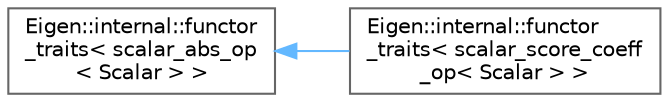 digraph "Graphical Class Hierarchy"
{
 // LATEX_PDF_SIZE
  bgcolor="transparent";
  edge [fontname=Helvetica,fontsize=10,labelfontname=Helvetica,labelfontsize=10];
  node [fontname=Helvetica,fontsize=10,shape=box,height=0.2,width=0.4];
  rankdir="LR";
  Node0 [id="Node000000",label="Eigen::internal::functor\l_traits\< scalar_abs_op\l\< Scalar \> \>",height=0.2,width=0.4,color="grey40", fillcolor="white", style="filled",URL="$structEigen_1_1internal_1_1functor__traits_3_01scalar__abs__op_3_01Scalar_01_4_01_4.html",tooltip=" "];
  Node0 -> Node1 [id="edge843_Node000000_Node000001",dir="back",color="steelblue1",style="solid",tooltip=" "];
  Node1 [id="Node000001",label="Eigen::internal::functor\l_traits\< scalar_score_coeff\l_op\< Scalar \> \>",height=0.2,width=0.4,color="grey40", fillcolor="white", style="filled",URL="$structEigen_1_1internal_1_1functor__traits_3_01scalar__score__coeff__op_3_01Scalar_01_4_01_4.html",tooltip=" "];
}
